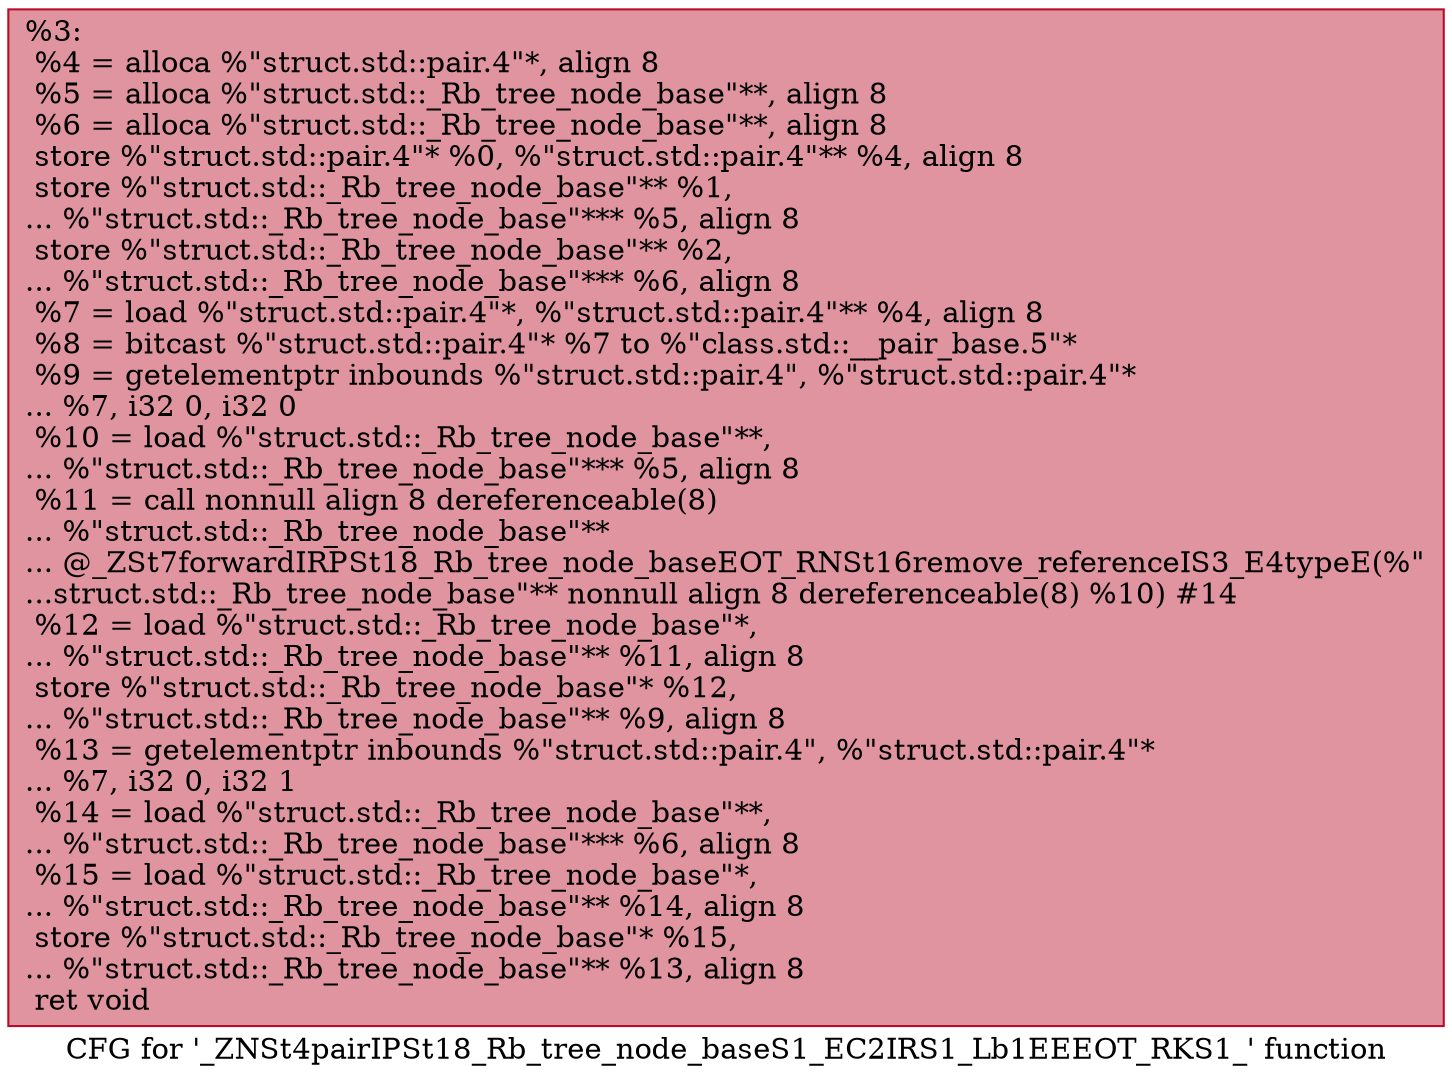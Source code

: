digraph "CFG for '_ZNSt4pairIPSt18_Rb_tree_node_baseS1_EC2IRS1_Lb1EEEOT_RKS1_' function" {
	label="CFG for '_ZNSt4pairIPSt18_Rb_tree_node_baseS1_EC2IRS1_Lb1EEEOT_RKS1_' function";

	Node0x557bfd534f10 [shape=record,color="#b70d28ff", style=filled, fillcolor="#b70d2870",label="{%3:\l  %4 = alloca %\"struct.std::pair.4\"*, align 8\l  %5 = alloca %\"struct.std::_Rb_tree_node_base\"**, align 8\l  %6 = alloca %\"struct.std::_Rb_tree_node_base\"**, align 8\l  store %\"struct.std::pair.4\"* %0, %\"struct.std::pair.4\"** %4, align 8\l  store %\"struct.std::_Rb_tree_node_base\"** %1,\l... %\"struct.std::_Rb_tree_node_base\"*** %5, align 8\l  store %\"struct.std::_Rb_tree_node_base\"** %2,\l... %\"struct.std::_Rb_tree_node_base\"*** %6, align 8\l  %7 = load %\"struct.std::pair.4\"*, %\"struct.std::pair.4\"** %4, align 8\l  %8 = bitcast %\"struct.std::pair.4\"* %7 to %\"class.std::__pair_base.5\"*\l  %9 = getelementptr inbounds %\"struct.std::pair.4\", %\"struct.std::pair.4\"*\l... %7, i32 0, i32 0\l  %10 = load %\"struct.std::_Rb_tree_node_base\"**,\l... %\"struct.std::_Rb_tree_node_base\"*** %5, align 8\l  %11 = call nonnull align 8 dereferenceable(8)\l... %\"struct.std::_Rb_tree_node_base\"**\l... @_ZSt7forwardIRPSt18_Rb_tree_node_baseEOT_RNSt16remove_referenceIS3_E4typeE(%\"\l...struct.std::_Rb_tree_node_base\"** nonnull align 8 dereferenceable(8) %10) #14\l  %12 = load %\"struct.std::_Rb_tree_node_base\"*,\l... %\"struct.std::_Rb_tree_node_base\"** %11, align 8\l  store %\"struct.std::_Rb_tree_node_base\"* %12,\l... %\"struct.std::_Rb_tree_node_base\"** %9, align 8\l  %13 = getelementptr inbounds %\"struct.std::pair.4\", %\"struct.std::pair.4\"*\l... %7, i32 0, i32 1\l  %14 = load %\"struct.std::_Rb_tree_node_base\"**,\l... %\"struct.std::_Rb_tree_node_base\"*** %6, align 8\l  %15 = load %\"struct.std::_Rb_tree_node_base\"*,\l... %\"struct.std::_Rb_tree_node_base\"** %14, align 8\l  store %\"struct.std::_Rb_tree_node_base\"* %15,\l... %\"struct.std::_Rb_tree_node_base\"** %13, align 8\l  ret void\l}"];
}
